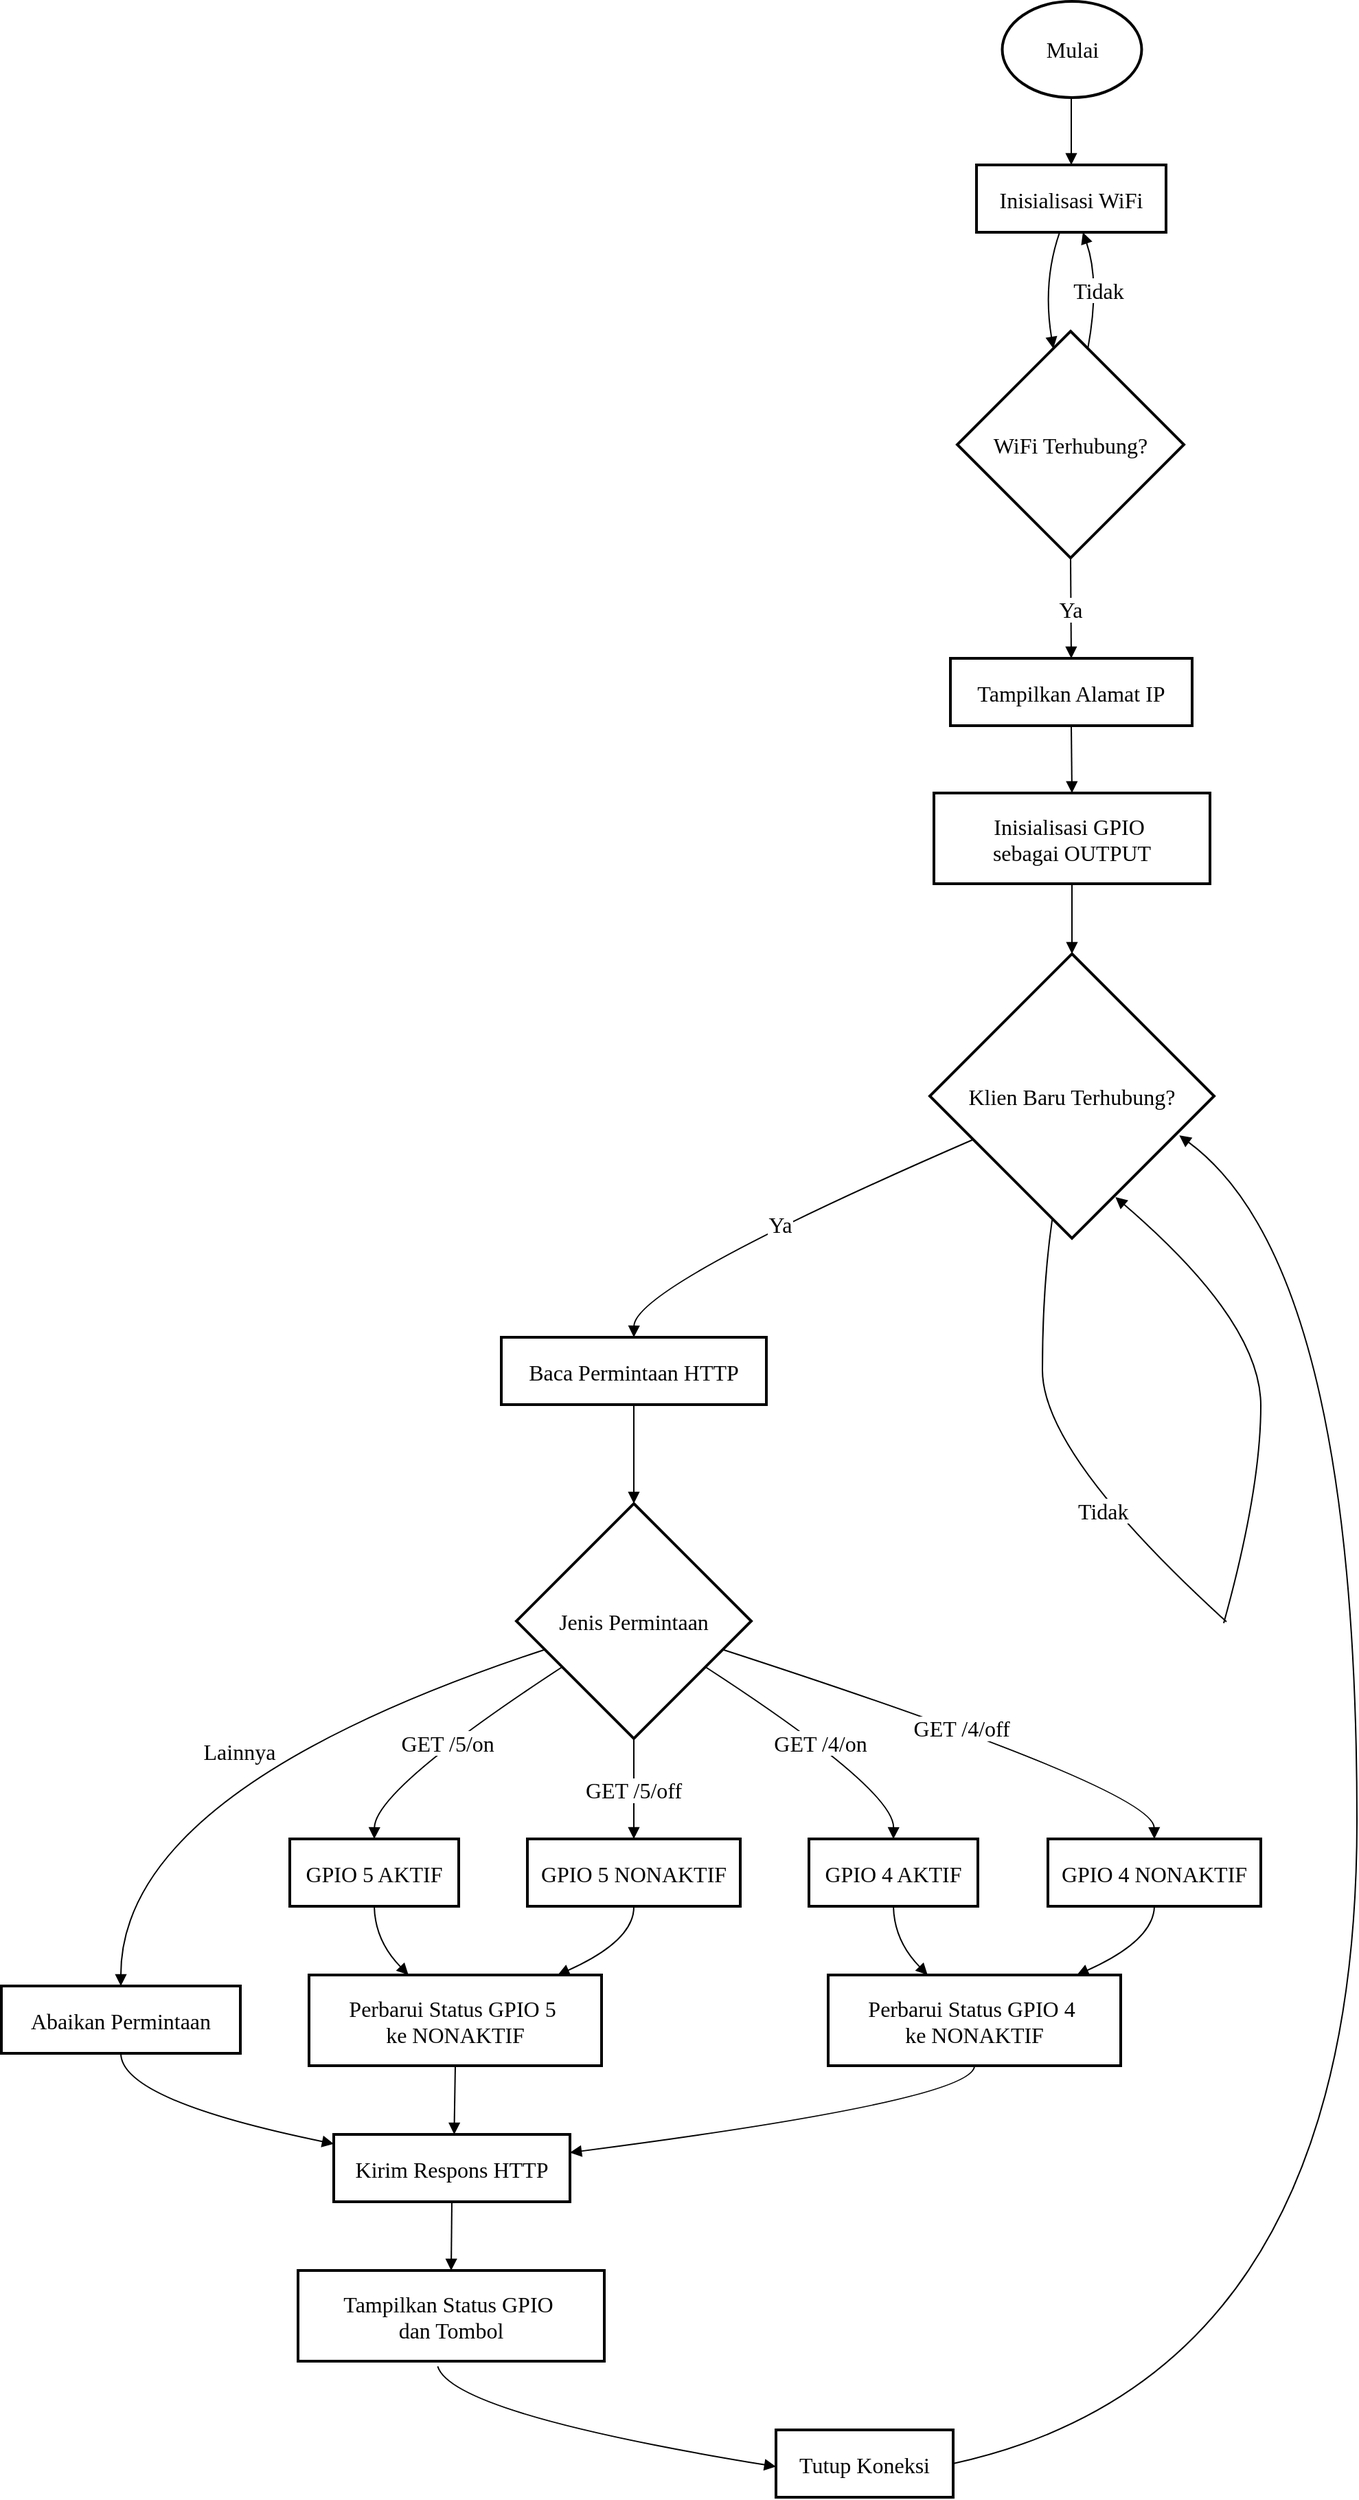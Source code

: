 <mxfile version="24.8.3">
  <diagram name="Halaman-1" id="DRtaeZQDN83U9igStc_E">
    <mxGraphModel grid="1" page="1" gridSize="10" guides="1" tooltips="1" connect="1" arrows="1" fold="1" pageScale="1" pageWidth="827" pageHeight="1169" math="0" shadow="0">
      <root>
        <mxCell id="0" />
        <mxCell id="1" parent="0" />
        <mxCell id="hszG7SxznCU9oOPHOicl-293" value="Inisialisasi WiFi" style="rounded=0;arcSize=40;strokeWidth=2;fontFamily=Comic Sans MS;fontSize=16;" vertex="1" parent="1">
          <mxGeometry x="740" y="169" width="138" height="49" as="geometry" />
        </mxCell>
        <mxCell id="hszG7SxznCU9oOPHOicl-294" value="WiFi Terhubung?" style="rhombus;strokeWidth=2;whiteSpace=wrap;fontFamily=Comic Sans MS;fontSize=16;" vertex="1" parent="1">
          <mxGeometry x="726" y="290" width="165" height="165" as="geometry" />
        </mxCell>
        <mxCell id="hszG7SxznCU9oOPHOicl-295" value="Tampilkan Alamat IP" style="rounded=0;arcSize=40;strokeWidth=2;fontFamily=Comic Sans MS;fontSize=16;" vertex="1" parent="1">
          <mxGeometry x="721" y="528" width="176" height="49" as="geometry" />
        </mxCell>
        <mxCell id="hszG7SxznCU9oOPHOicl-296" value="Inisialisasi GPIO &#xa;sebagai OUTPUT" style="rounded=0;arcSize=40;strokeWidth=2;fontFamily=Comic Sans MS;fontSize=16;" vertex="1" parent="1">
          <mxGeometry x="709" y="626" width="201" height="66" as="geometry" />
        </mxCell>
        <mxCell id="hszG7SxznCU9oOPHOicl-297" value="Klien Baru Terhubung?" style="rhombus;strokeWidth=2;whiteSpace=wrap;fontFamily=Comic Sans MS;fontSize=16;" vertex="1" parent="1">
          <mxGeometry x="706" y="743" width="207" height="207" as="geometry" />
        </mxCell>
        <mxCell id="hszG7SxznCU9oOPHOicl-298" value="Baca Permintaan HTTP" style="rounded=0;arcSize=40;strokeWidth=2;fontFamily=Comic Sans MS;fontSize=16;" vertex="1" parent="1">
          <mxGeometry x="394" y="1022" width="193" height="49" as="geometry" />
        </mxCell>
        <mxCell id="hszG7SxznCU9oOPHOicl-299" value="Jenis Permintaan" style="rhombus;strokeWidth=2;whiteSpace=wrap;fontFamily=Comic Sans MS;fontSize=16;" vertex="1" parent="1">
          <mxGeometry x="405" y="1143" width="171" height="171" as="geometry" />
        </mxCell>
        <mxCell id="hszG7SxznCU9oOPHOicl-300" value="GPIO 5 AKTIF" style="rounded=0;arcSize=40;strokeWidth=2;fontFamily=Comic Sans MS;fontSize=16;" vertex="1" parent="1">
          <mxGeometry x="240" y="1387" width="123" height="49" as="geometry" />
        </mxCell>
        <mxCell id="hszG7SxznCU9oOPHOicl-301" value="GPIO 5 NONAKTIF" style="rounded=0;arcSize=40;strokeWidth=2;fontFamily=Comic Sans MS;fontSize=16;" vertex="1" parent="1">
          <mxGeometry x="413" y="1387" width="155" height="49" as="geometry" />
        </mxCell>
        <mxCell id="hszG7SxznCU9oOPHOicl-302" value="GPIO 4 AKTIF" style="rounded=0;arcSize=40;strokeWidth=2;fontFamily=Comic Sans MS;fontSize=16;" vertex="1" parent="1">
          <mxGeometry x="618" y="1387" width="123" height="49" as="geometry" />
        </mxCell>
        <mxCell id="hszG7SxznCU9oOPHOicl-303" value="GPIO 4 NONAKTIF" style="rounded=0;arcSize=40;strokeWidth=2;fontFamily=Comic Sans MS;fontSize=16;" vertex="1" parent="1">
          <mxGeometry x="792" y="1387" width="155" height="49" as="geometry" />
        </mxCell>
        <mxCell id="hszG7SxznCU9oOPHOicl-304" value="Abaikan Permintaan" style="rounded=0;arcSize=40;strokeWidth=2;fontFamily=Comic Sans MS;fontSize=16;" vertex="1" parent="1">
          <mxGeometry x="30" y="1494" width="174" height="49" as="geometry" />
        </mxCell>
        <mxCell id="hszG7SxznCU9oOPHOicl-305" value="Perbarui Status GPIO 5 &#xa;ke NONAKTIF" style="rounded=0;arcSize=40;strokeWidth=2;fontFamily=Comic Sans MS;fontSize=16;" vertex="1" parent="1">
          <mxGeometry x="254" y="1486" width="213" height="66" as="geometry" />
        </mxCell>
        <mxCell id="hszG7SxznCU9oOPHOicl-306" value="Perbarui Status GPIO 4 &#xa;ke NONAKTIF" style="rounded=0;arcSize=40;strokeWidth=2;fontFamily=Comic Sans MS;fontSize=16;" vertex="1" parent="1">
          <mxGeometry x="632" y="1486" width="213" height="66" as="geometry" />
        </mxCell>
        <mxCell id="hszG7SxznCU9oOPHOicl-307" value="Kirim Respons HTTP" style="rounded=0;arcSize=40;strokeWidth=2;fontFamily=Comic Sans MS;fontSize=16;" vertex="1" parent="1">
          <mxGeometry x="272" y="1602" width="172" height="49" as="geometry" />
        </mxCell>
        <mxCell id="hszG7SxznCU9oOPHOicl-308" value="Tampilkan Status GPIO &#xa;dan Tombol" style="rounded=0;arcSize=40;strokeWidth=2;fontFamily=Comic Sans MS;fontSize=16;" vertex="1" parent="1">
          <mxGeometry x="246" y="1701" width="223" height="66" as="geometry" />
        </mxCell>
        <mxCell id="hszG7SxznCU9oOPHOicl-309" value="Tutup Koneksi" style="rounded=0;arcSize=40;strokeWidth=2;fontFamily=Comic Sans MS;fontSize=16;" vertex="1" parent="1">
          <mxGeometry x="594" y="1817" width="129" height="49" as="geometry" />
        </mxCell>
        <mxCell id="hszG7SxznCU9oOPHOicl-310" value="" style="whiteSpace=wrap;strokeWidth=2;fontFamily=Comic Sans MS;fontSize=16;" vertex="1" parent="1">
          <mxGeometry x="788" y="1046" as="geometry" />
        </mxCell>
        <mxCell id="hszG7SxznCU9oOPHOicl-311" value="" style="whiteSpace=wrap;strokeWidth=2;fontFamily=Comic Sans MS;fontSize=16;" vertex="1" parent="1">
          <mxGeometry x="922" y="1229" as="geometry" />
        </mxCell>
        <mxCell id="hszG7SxznCU9oOPHOicl-312" value="" style="curved=1;startArrow=none;endArrow=block;exitX=0.5;exitY=0.99;entryX=0.5;entryY=-0.01;rounded=0;fontFamily=Comic Sans MS;fontSize=16;" edge="1" parent="1" target="hszG7SxznCU9oOPHOicl-293">
          <mxGeometry relative="1" as="geometry">
            <Array as="points" />
            <mxPoint x="809" y="119.0" as="sourcePoint" />
          </mxGeometry>
        </mxCell>
        <mxCell id="hszG7SxznCU9oOPHOicl-313" value="" style="curved=1;startArrow=none;endArrow=block;exitX=0.44;exitY=0.99;entryX=0.41;entryY=0;rounded=0;fontFamily=Comic Sans MS;fontSize=16;" edge="1" parent="1" source="hszG7SxznCU9oOPHOicl-293" target="hszG7SxznCU9oOPHOicl-294">
          <mxGeometry relative="1" as="geometry">
            <Array as="points">
              <mxPoint x="788" y="254" />
            </Array>
          </mxGeometry>
        </mxCell>
        <mxCell id="hszG7SxznCU9oOPHOicl-314" value="Ya" style="curved=1;startArrow=none;endArrow=block;exitX=0.5;exitY=1;entryX=0.5;entryY=-0.01;rounded=0;fontFamily=Comic Sans MS;fontSize=16;" edge="1" parent="1" source="hszG7SxznCU9oOPHOicl-294" target="hszG7SxznCU9oOPHOicl-295">
          <mxGeometry relative="1" as="geometry">
            <Array as="points" />
          </mxGeometry>
        </mxCell>
        <mxCell id="hszG7SxznCU9oOPHOicl-315" value="Tidak" style="curved=1;startArrow=none;endArrow=block;exitX=0.59;exitY=0;entryX=0.56;entryY=0.99;rounded=0;fontFamily=Comic Sans MS;fontSize=16;" edge="1" parent="1" source="hszG7SxznCU9oOPHOicl-294" target="hszG7SxznCU9oOPHOicl-293">
          <mxGeometry relative="1" as="geometry">
            <Array as="points">
              <mxPoint x="830" y="254" />
            </Array>
          </mxGeometry>
        </mxCell>
        <mxCell id="hszG7SxznCU9oOPHOicl-316" value="" style="curved=1;startArrow=none;endArrow=block;exitX=0.5;exitY=0.99;entryX=0.5;entryY=0;rounded=0;fontFamily=Comic Sans MS;fontSize=16;" edge="1" parent="1" source="hszG7SxznCU9oOPHOicl-295" target="hszG7SxznCU9oOPHOicl-296">
          <mxGeometry relative="1" as="geometry">
            <Array as="points" />
          </mxGeometry>
        </mxCell>
        <mxCell id="hszG7SxznCU9oOPHOicl-317" value="" style="curved=1;startArrow=none;endArrow=block;exitX=0.5;exitY=1.01;entryX=0.5;entryY=0;rounded=0;fontFamily=Comic Sans MS;fontSize=16;" edge="1" parent="1" source="hszG7SxznCU9oOPHOicl-296" target="hszG7SxznCU9oOPHOicl-297">
          <mxGeometry relative="1" as="geometry">
            <Array as="points" />
          </mxGeometry>
        </mxCell>
        <mxCell id="hszG7SxznCU9oOPHOicl-318" value="Ya" style="curved=1;startArrow=none;endArrow=block;exitX=0;exitY=0.72;entryX=0.5;entryY=0;rounded=0;fontFamily=Comic Sans MS;fontSize=16;" edge="1" parent="1" source="hszG7SxznCU9oOPHOicl-297" target="hszG7SxznCU9oOPHOicl-298">
          <mxGeometry relative="1" as="geometry">
            <Array as="points">
              <mxPoint x="491" y="985" />
            </Array>
          </mxGeometry>
        </mxCell>
        <mxCell id="hszG7SxznCU9oOPHOicl-319" value="" style="curved=1;startArrow=none;endArrow=none;exitX=0.42;exitY=1;entryX=Infinity;entryY=Infinity;rounded=0;fontFamily=Comic Sans MS;fontSize=16;" edge="1" parent="1" source="hszG7SxznCU9oOPHOicl-297" target="hszG7SxznCU9oOPHOicl-310">
          <mxGeometry relative="1" as="geometry">
            <Array as="points">
              <mxPoint x="788" y="985" />
            </Array>
          </mxGeometry>
        </mxCell>
        <mxCell id="hszG7SxznCU9oOPHOicl-320" value="Tidak" style="curved=1;startArrow=none;endArrow=none;exitX=Infinity;exitY=Infinity;entryX=-Infinity;entryY=-Infinity;rounded=0;fontFamily=Comic Sans MS;fontSize=16;" edge="1" parent="1" source="hszG7SxznCU9oOPHOicl-310" target="hszG7SxznCU9oOPHOicl-311">
          <mxGeometry relative="1" as="geometry">
            <Array as="points">
              <mxPoint x="788" y="1107" />
            </Array>
          </mxGeometry>
        </mxCell>
        <mxCell id="hszG7SxznCU9oOPHOicl-321" value="" style="curved=1;startArrow=none;endArrow=block;entryX=1;entryY=0.93;rounded=0;fontFamily=Comic Sans MS;fontSize=16;" edge="1" parent="1">
          <mxGeometry relative="1" as="geometry">
            <Array as="points">
              <mxPoint x="947" y="1132.65" />
              <mxPoint x="947" y="1010.65" />
            </Array>
            <mxPoint x="920" y="1230" as="sourcePoint" />
            <mxPoint x="841.145" y="920.005" as="targetPoint" />
          </mxGeometry>
        </mxCell>
        <mxCell id="hszG7SxznCU9oOPHOicl-322" value="" style="curved=1;startArrow=none;endArrow=block;exitX=0.5;exitY=0.99;entryX=0.5;entryY=0;rounded=0;fontFamily=Comic Sans MS;fontSize=16;" edge="1" parent="1" source="hszG7SxznCU9oOPHOicl-298" target="hszG7SxznCU9oOPHOicl-299">
          <mxGeometry relative="1" as="geometry">
            <Array as="points" />
          </mxGeometry>
        </mxCell>
        <mxCell id="hszG7SxznCU9oOPHOicl-323" value="GET /5/on" style="curved=1;startArrow=none;endArrow=block;exitX=0;exitY=0.82;entryX=0.5;entryY=0;rounded=0;fontFamily=Comic Sans MS;fontSize=16;" edge="1" parent="1" source="hszG7SxznCU9oOPHOicl-299" target="hszG7SxznCU9oOPHOicl-300">
          <mxGeometry relative="1" as="geometry">
            <Array as="points">
              <mxPoint x="302" y="1351" />
            </Array>
          </mxGeometry>
        </mxCell>
        <mxCell id="hszG7SxznCU9oOPHOicl-324" value="GET /5/off" style="curved=1;startArrow=none;endArrow=block;exitX=0.5;exitY=1;entryX=0.5;entryY=0;rounded=0;fontFamily=Comic Sans MS;fontSize=16;" edge="1" parent="1" source="hszG7SxznCU9oOPHOicl-299" target="hszG7SxznCU9oOPHOicl-301">
          <mxGeometry relative="1" as="geometry">
            <Array as="points" />
          </mxGeometry>
        </mxCell>
        <mxCell id="hszG7SxznCU9oOPHOicl-325" value="GET /4/on" style="curved=1;startArrow=none;endArrow=block;exitX=1;exitY=0.82;entryX=0.5;entryY=0;rounded=0;fontFamily=Comic Sans MS;fontSize=16;" edge="1" parent="1" source="hszG7SxznCU9oOPHOicl-299" target="hszG7SxznCU9oOPHOicl-302">
          <mxGeometry relative="1" as="geometry">
            <Array as="points">
              <mxPoint x="680" y="1351" />
            </Array>
          </mxGeometry>
        </mxCell>
        <mxCell id="hszG7SxznCU9oOPHOicl-326" value="GET /4/off" style="curved=1;startArrow=none;endArrow=block;exitX=1;exitY=0.66;entryX=0.5;entryY=0;rounded=0;fontFamily=Comic Sans MS;fontSize=16;" edge="1" parent="1" source="hszG7SxznCU9oOPHOicl-299" target="hszG7SxznCU9oOPHOicl-303">
          <mxGeometry relative="1" as="geometry">
            <Array as="points">
              <mxPoint x="869" y="1351" />
            </Array>
          </mxGeometry>
        </mxCell>
        <mxCell id="hszG7SxznCU9oOPHOicl-327" value="Lainnya" style="curved=1;startArrow=none;endArrow=block;exitX=0;exitY=0.66;entryX=0.5;entryY=0.01;rounded=0;fontFamily=Comic Sans MS;fontSize=16;" edge="1" parent="1" source="hszG7SxznCU9oOPHOicl-299" target="hszG7SxznCU9oOPHOicl-304">
          <mxGeometry relative="1" as="geometry">
            <Array as="points">
              <mxPoint x="117" y="1351" />
            </Array>
          </mxGeometry>
        </mxCell>
        <mxCell id="hszG7SxznCU9oOPHOicl-328" value="" style="curved=1;startArrow=none;endArrow=block;exitX=0.5;exitY=0.99;entryX=0.34;entryY=0;rounded=0;fontFamily=Comic Sans MS;fontSize=16;" edge="1" parent="1" source="hszG7SxznCU9oOPHOicl-300" target="hszG7SxznCU9oOPHOicl-305">
          <mxGeometry relative="1" as="geometry">
            <Array as="points">
              <mxPoint x="302" y="1461" />
            </Array>
          </mxGeometry>
        </mxCell>
        <mxCell id="hszG7SxznCU9oOPHOicl-329" value="" style="curved=1;startArrow=none;endArrow=block;exitX=0.5;exitY=0.99;entryX=0.85;entryY=0;rounded=0;fontFamily=Comic Sans MS;fontSize=16;" edge="1" parent="1" source="hszG7SxznCU9oOPHOicl-301" target="hszG7SxznCU9oOPHOicl-305">
          <mxGeometry relative="1" as="geometry">
            <Array as="points">
              <mxPoint x="491" y="1461" />
            </Array>
          </mxGeometry>
        </mxCell>
        <mxCell id="hszG7SxznCU9oOPHOicl-330" value="" style="curved=1;startArrow=none;endArrow=block;exitX=0.5;exitY=0.99;entryX=0.34;entryY=0;rounded=0;fontFamily=Comic Sans MS;fontSize=16;" edge="1" parent="1" source="hszG7SxznCU9oOPHOicl-302" target="hszG7SxznCU9oOPHOicl-306">
          <mxGeometry relative="1" as="geometry">
            <Array as="points">
              <mxPoint x="680" y="1461" />
            </Array>
          </mxGeometry>
        </mxCell>
        <mxCell id="hszG7SxznCU9oOPHOicl-331" value="" style="curved=1;startArrow=none;endArrow=block;exitX=0.5;exitY=0.99;entryX=0.85;entryY=0;rounded=0;fontFamily=Comic Sans MS;fontSize=16;" edge="1" parent="1" source="hszG7SxznCU9oOPHOicl-303" target="hszG7SxznCU9oOPHOicl-306">
          <mxGeometry relative="1" as="geometry">
            <Array as="points">
              <mxPoint x="869" y="1461" />
            </Array>
          </mxGeometry>
        </mxCell>
        <mxCell id="hszG7SxznCU9oOPHOicl-332" value="" style="curved=1;startArrow=none;endArrow=block;exitX=0.5;exitY=1;entryX=0;entryY=0.14;rounded=0;fontFamily=Comic Sans MS;fontSize=16;" edge="1" parent="1" source="hszG7SxznCU9oOPHOicl-304" target="hszG7SxznCU9oOPHOicl-307">
          <mxGeometry relative="1" as="geometry">
            <Array as="points">
              <mxPoint x="117" y="1577" />
            </Array>
          </mxGeometry>
        </mxCell>
        <mxCell id="hszG7SxznCU9oOPHOicl-333" value="" style="curved=1;startArrow=none;endArrow=block;exitX=0.5;exitY=1;entryX=0.51;entryY=0;rounded=0;fontFamily=Comic Sans MS;fontSize=16;" edge="1" parent="1" source="hszG7SxznCU9oOPHOicl-305" target="hszG7SxznCU9oOPHOicl-307">
          <mxGeometry relative="1" as="geometry">
            <Array as="points">
              <mxPoint x="360" y="1577" />
            </Array>
          </mxGeometry>
        </mxCell>
        <mxCell id="hszG7SxznCU9oOPHOicl-334" value="" style="curved=1;startArrow=none;endArrow=block;exitX=0.5;exitY=1;entryX=1;entryY=0.27;rounded=0;fontFamily=Comic Sans MS;fontSize=16;" edge="1" parent="1" source="hszG7SxznCU9oOPHOicl-306" target="hszG7SxznCU9oOPHOicl-307">
          <mxGeometry relative="1" as="geometry">
            <Array as="points">
              <mxPoint x="739" y="1577" />
            </Array>
          </mxGeometry>
        </mxCell>
        <mxCell id="hszG7SxznCU9oOPHOicl-335" value="" style="curved=1;startArrow=none;endArrow=block;exitX=0.5;exitY=0.99;entryX=0.5;entryY=-0.01;rounded=0;fontFamily=Comic Sans MS;fontSize=16;" edge="1" parent="1" source="hszG7SxznCU9oOPHOicl-307" target="hszG7SxznCU9oOPHOicl-308">
          <mxGeometry relative="1" as="geometry">
            <Array as="points" />
          </mxGeometry>
        </mxCell>
        <mxCell id="hszG7SxznCU9oOPHOicl-336" value="" style="curved=1;startArrow=none;endArrow=block;exitX=0.456;exitY=1.057;entryX=0;entryY=0.28;rounded=0;fontFamily=Comic Sans MS;fontSize=16;exitDx=0;exitDy=0;exitPerimeter=0;" edge="1" parent="1" source="hszG7SxznCU9oOPHOicl-308">
          <mxGeometry relative="1" as="geometry">
            <Array as="points">
              <mxPoint x="358" y="1805" />
            </Array>
            <mxPoint x="357.5" y="1780" as="sourcePoint" />
            <mxPoint x="594" y="1843.72" as="targetPoint" />
          </mxGeometry>
        </mxCell>
        <mxCell id="hszG7SxznCU9oOPHOicl-337" value="" style="curved=1;startArrow=none;endArrow=block;exitX=1;exitY=0.5;entryX=1;entryY=0.86;rounded=0;fontFamily=Comic Sans MS;fontSize=16;exitDx=0;exitDy=0;" edge="1" parent="1" source="hszG7SxznCU9oOPHOicl-309">
          <mxGeometry relative="1" as="geometry">
            <Array as="points">
              <mxPoint x="1017" y="1777.3" />
              <mxPoint x="1017" y="970.3" />
            </Array>
            <mxPoint x="741" y="1817.0" as="sourcePoint" />
            <mxPoint x="887.674" y="875.126" as="targetPoint" />
          </mxGeometry>
        </mxCell>
        <mxCell id="hszG7SxznCU9oOPHOicl-338" value="&lt;span style=&quot;text-wrap-mode: nowrap; font-size: 16px;&quot;&gt;Mulai&lt;/span&gt;" style="ellipse;whiteSpace=wrap;html=1;strokeWidth=2;fontFamily=Comic Sans MS;fontSize=16;" vertex="1" parent="1">
          <mxGeometry x="758.75" y="50" width="101.5" height="70" as="geometry" />
        </mxCell>
      </root>
    </mxGraphModel>
  </diagram>
</mxfile>
